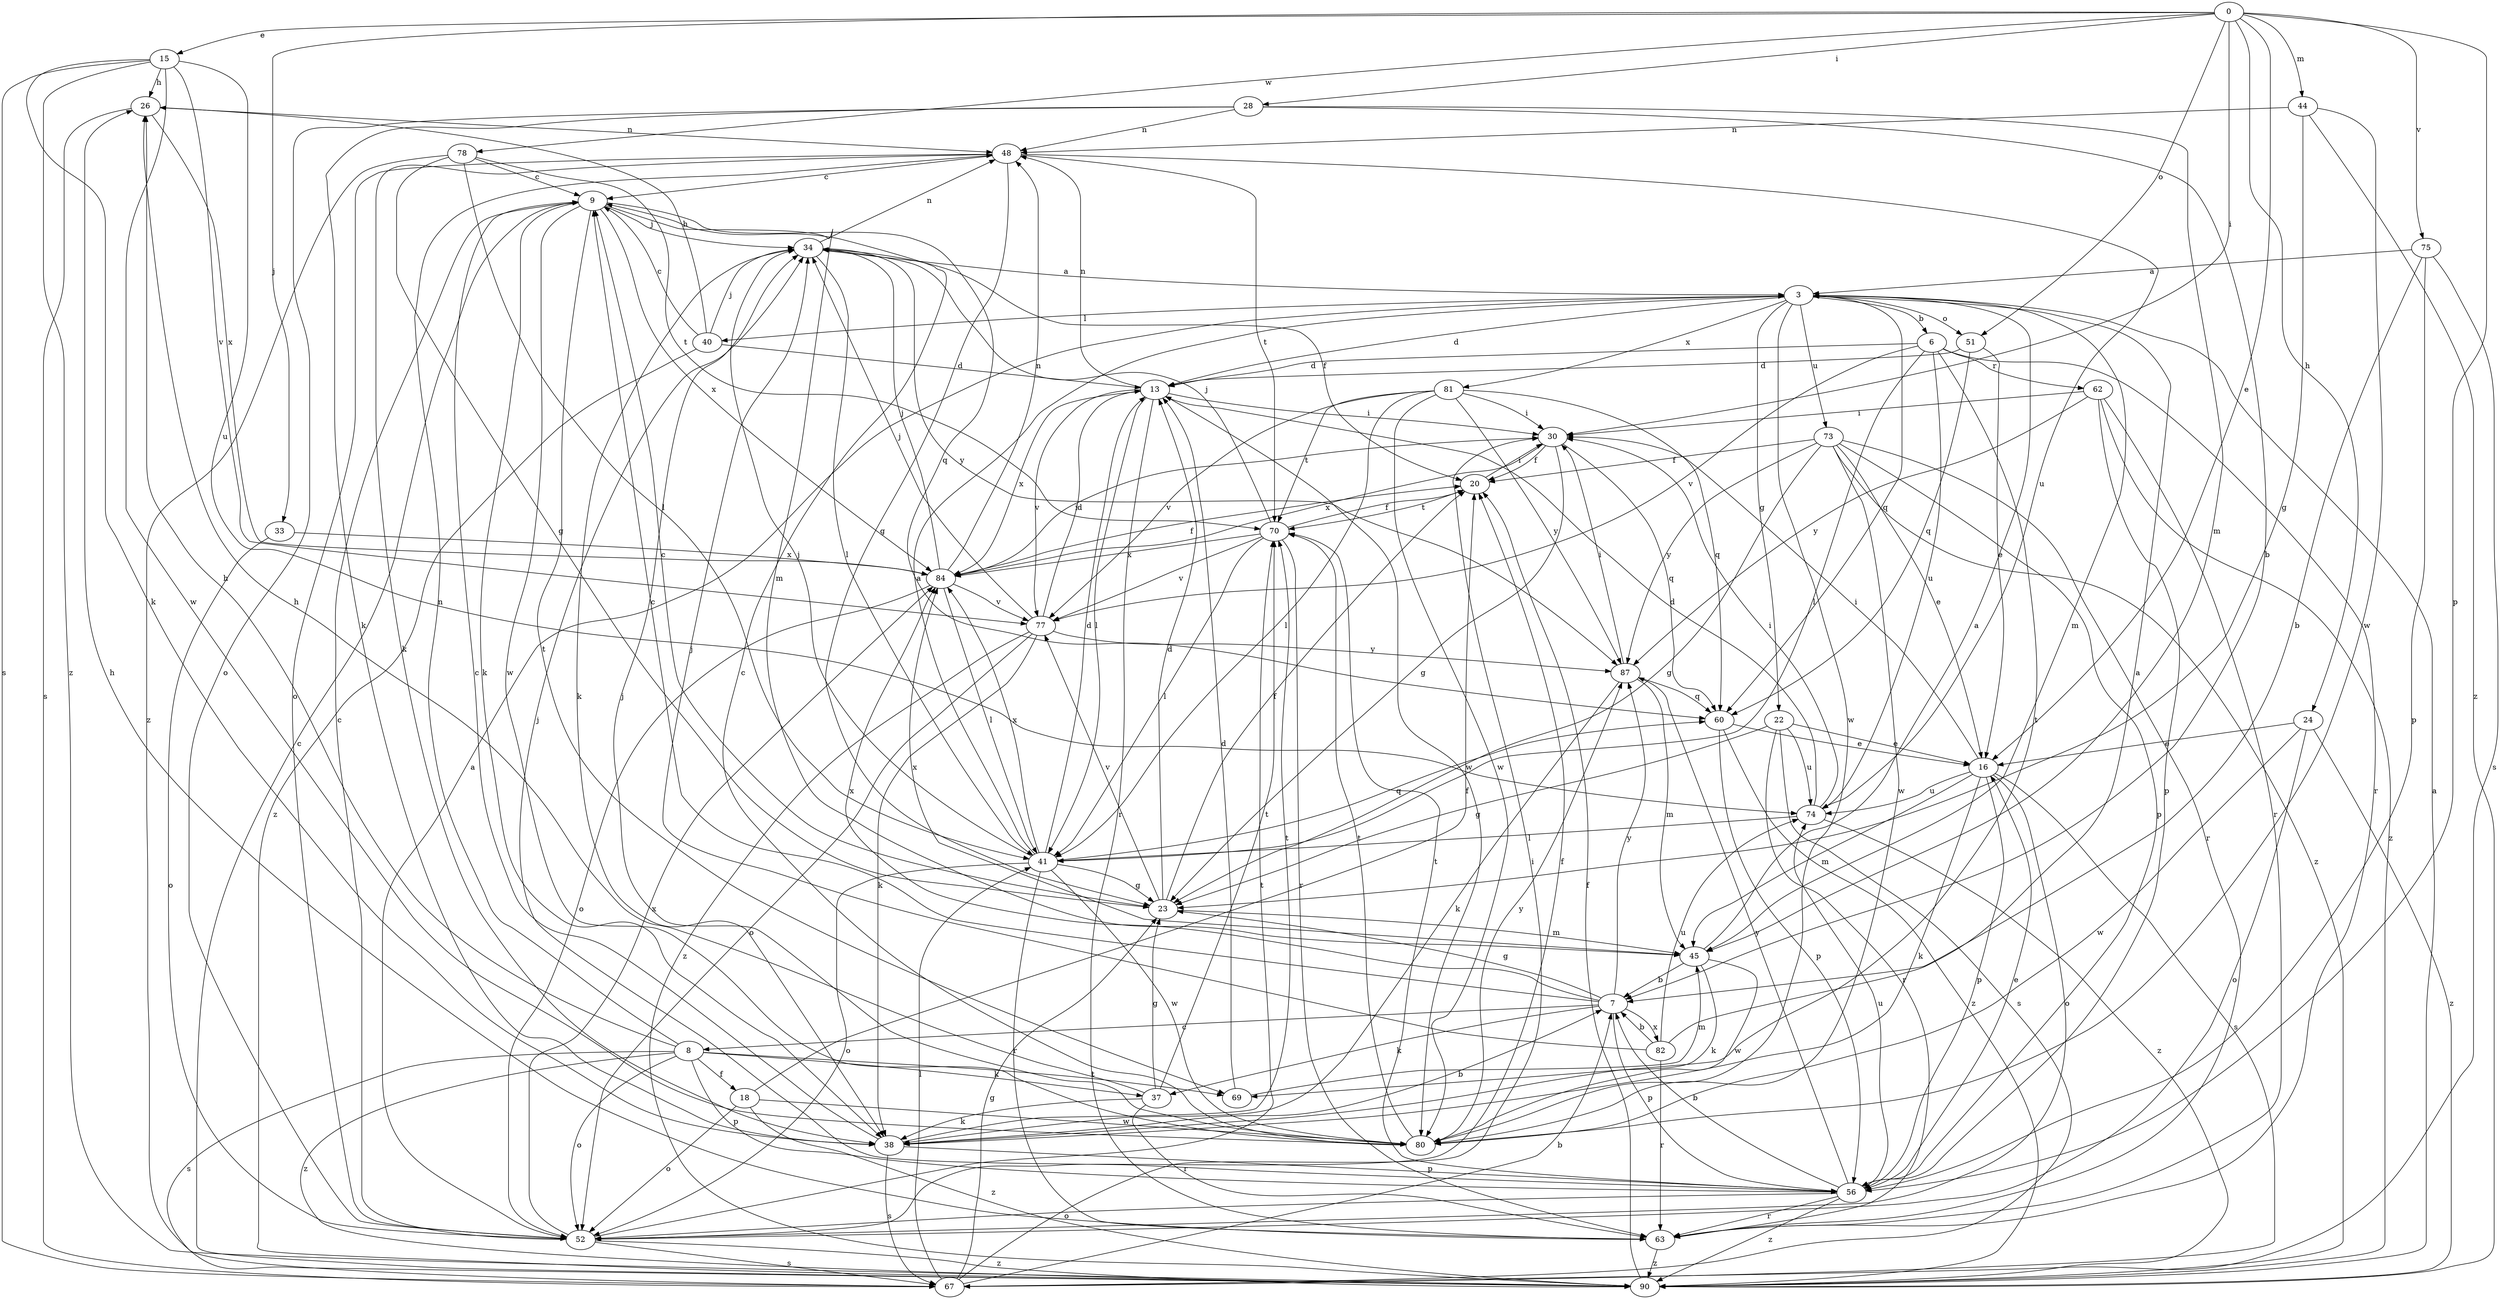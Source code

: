 strict digraph  {
0;
3;
6;
7;
8;
9;
13;
15;
16;
18;
20;
22;
23;
24;
26;
28;
30;
33;
34;
37;
38;
40;
41;
44;
45;
48;
51;
52;
56;
60;
62;
63;
67;
69;
70;
73;
74;
75;
77;
78;
80;
81;
82;
84;
87;
90;
0 -> 15  [label=e];
0 -> 16  [label=e];
0 -> 24  [label=h];
0 -> 28  [label=i];
0 -> 30  [label=i];
0 -> 33  [label=j];
0 -> 44  [label=m];
0 -> 51  [label=o];
0 -> 56  [label=p];
0 -> 75  [label=v];
0 -> 78  [label=w];
3 -> 6  [label=b];
3 -> 13  [label=d];
3 -> 22  [label=g];
3 -> 40  [label=l];
3 -> 45  [label=m];
3 -> 51  [label=o];
3 -> 60  [label=q];
3 -> 73  [label=u];
3 -> 80  [label=w];
3 -> 81  [label=x];
6 -> 13  [label=d];
6 -> 41  [label=l];
6 -> 62  [label=r];
6 -> 63  [label=r];
6 -> 69  [label=t];
6 -> 74  [label=u];
6 -> 77  [label=v];
7 -> 8  [label=c];
7 -> 9  [label=c];
7 -> 23  [label=g];
7 -> 37  [label=k];
7 -> 56  [label=p];
7 -> 82  [label=x];
7 -> 84  [label=x];
7 -> 87  [label=y];
8 -> 18  [label=f];
8 -> 26  [label=h];
8 -> 37  [label=k];
8 -> 48  [label=n];
8 -> 52  [label=o];
8 -> 56  [label=p];
8 -> 67  [label=s];
8 -> 69  [label=t];
8 -> 90  [label=z];
9 -> 34  [label=j];
9 -> 38  [label=k];
9 -> 45  [label=m];
9 -> 60  [label=q];
9 -> 69  [label=t];
9 -> 80  [label=w];
9 -> 84  [label=x];
13 -> 30  [label=i];
13 -> 41  [label=l];
13 -> 48  [label=n];
13 -> 63  [label=r];
13 -> 77  [label=v];
13 -> 80  [label=w];
13 -> 84  [label=x];
15 -> 26  [label=h];
15 -> 38  [label=k];
15 -> 67  [label=s];
15 -> 74  [label=u];
15 -> 77  [label=v];
15 -> 80  [label=w];
15 -> 90  [label=z];
16 -> 30  [label=i];
16 -> 38  [label=k];
16 -> 45  [label=m];
16 -> 52  [label=o];
16 -> 56  [label=p];
16 -> 67  [label=s];
16 -> 74  [label=u];
18 -> 20  [label=f];
18 -> 52  [label=o];
18 -> 80  [label=w];
18 -> 90  [label=z];
20 -> 30  [label=i];
20 -> 70  [label=t];
22 -> 16  [label=e];
22 -> 23  [label=g];
22 -> 63  [label=r];
22 -> 67  [label=s];
22 -> 74  [label=u];
23 -> 9  [label=c];
23 -> 13  [label=d];
23 -> 20  [label=f];
23 -> 45  [label=m];
23 -> 77  [label=v];
24 -> 16  [label=e];
24 -> 52  [label=o];
24 -> 80  [label=w];
24 -> 90  [label=z];
26 -> 48  [label=n];
26 -> 67  [label=s];
26 -> 84  [label=x];
28 -> 7  [label=b];
28 -> 38  [label=k];
28 -> 45  [label=m];
28 -> 48  [label=n];
28 -> 52  [label=o];
30 -> 20  [label=f];
30 -> 23  [label=g];
30 -> 60  [label=q];
30 -> 84  [label=x];
33 -> 52  [label=o];
33 -> 84  [label=x];
34 -> 3  [label=a];
34 -> 20  [label=f];
34 -> 38  [label=k];
34 -> 41  [label=l];
34 -> 48  [label=n];
34 -> 87  [label=y];
37 -> 23  [label=g];
37 -> 26  [label=h];
37 -> 38  [label=k];
37 -> 63  [label=r];
37 -> 70  [label=t];
38 -> 7  [label=b];
38 -> 9  [label=c];
38 -> 56  [label=p];
38 -> 67  [label=s];
38 -> 70  [label=t];
40 -> 9  [label=c];
40 -> 13  [label=d];
40 -> 26  [label=h];
40 -> 34  [label=j];
40 -> 90  [label=z];
41 -> 3  [label=a];
41 -> 13  [label=d];
41 -> 23  [label=g];
41 -> 34  [label=j];
41 -> 52  [label=o];
41 -> 60  [label=q];
41 -> 63  [label=r];
41 -> 80  [label=w];
41 -> 84  [label=x];
44 -> 23  [label=g];
44 -> 48  [label=n];
44 -> 80  [label=w];
44 -> 90  [label=z];
45 -> 3  [label=a];
45 -> 7  [label=b];
45 -> 38  [label=k];
45 -> 80  [label=w];
45 -> 84  [label=x];
48 -> 9  [label=c];
48 -> 23  [label=g];
48 -> 38  [label=k];
48 -> 52  [label=o];
48 -> 70  [label=t];
48 -> 74  [label=u];
51 -> 13  [label=d];
51 -> 16  [label=e];
51 -> 60  [label=q];
52 -> 3  [label=a];
52 -> 9  [label=c];
52 -> 20  [label=f];
52 -> 67  [label=s];
52 -> 70  [label=t];
52 -> 84  [label=x];
52 -> 90  [label=z];
56 -> 7  [label=b];
56 -> 16  [label=e];
56 -> 34  [label=j];
56 -> 52  [label=o];
56 -> 63  [label=r];
56 -> 70  [label=t];
56 -> 74  [label=u];
56 -> 87  [label=y];
56 -> 90  [label=z];
60 -> 16  [label=e];
60 -> 56  [label=p];
60 -> 90  [label=z];
62 -> 30  [label=i];
62 -> 56  [label=p];
62 -> 63  [label=r];
62 -> 87  [label=y];
62 -> 90  [label=z];
63 -> 26  [label=h];
63 -> 90  [label=z];
67 -> 7  [label=b];
67 -> 23  [label=g];
67 -> 30  [label=i];
67 -> 41  [label=l];
69 -> 13  [label=d];
69 -> 45  [label=m];
70 -> 20  [label=f];
70 -> 34  [label=j];
70 -> 41  [label=l];
70 -> 63  [label=r];
70 -> 77  [label=v];
70 -> 84  [label=x];
73 -> 16  [label=e];
73 -> 20  [label=f];
73 -> 23  [label=g];
73 -> 56  [label=p];
73 -> 63  [label=r];
73 -> 80  [label=w];
73 -> 87  [label=y];
73 -> 90  [label=z];
74 -> 13  [label=d];
74 -> 30  [label=i];
74 -> 41  [label=l];
74 -> 90  [label=z];
75 -> 3  [label=a];
75 -> 7  [label=b];
75 -> 56  [label=p];
75 -> 67  [label=s];
77 -> 13  [label=d];
77 -> 34  [label=j];
77 -> 38  [label=k];
77 -> 52  [label=o];
77 -> 87  [label=y];
77 -> 90  [label=z];
78 -> 9  [label=c];
78 -> 23  [label=g];
78 -> 41  [label=l];
78 -> 70  [label=t];
78 -> 90  [label=z];
80 -> 9  [label=c];
80 -> 34  [label=j];
80 -> 70  [label=t];
80 -> 87  [label=y];
81 -> 30  [label=i];
81 -> 41  [label=l];
81 -> 60  [label=q];
81 -> 70  [label=t];
81 -> 77  [label=v];
81 -> 80  [label=w];
81 -> 87  [label=y];
82 -> 3  [label=a];
82 -> 7  [label=b];
82 -> 34  [label=j];
82 -> 63  [label=r];
82 -> 74  [label=u];
84 -> 20  [label=f];
84 -> 30  [label=i];
84 -> 34  [label=j];
84 -> 41  [label=l];
84 -> 48  [label=n];
84 -> 52  [label=o];
84 -> 77  [label=v];
87 -> 30  [label=i];
87 -> 38  [label=k];
87 -> 45  [label=m];
87 -> 60  [label=q];
90 -> 3  [label=a];
90 -> 9  [label=c];
90 -> 20  [label=f];
}
